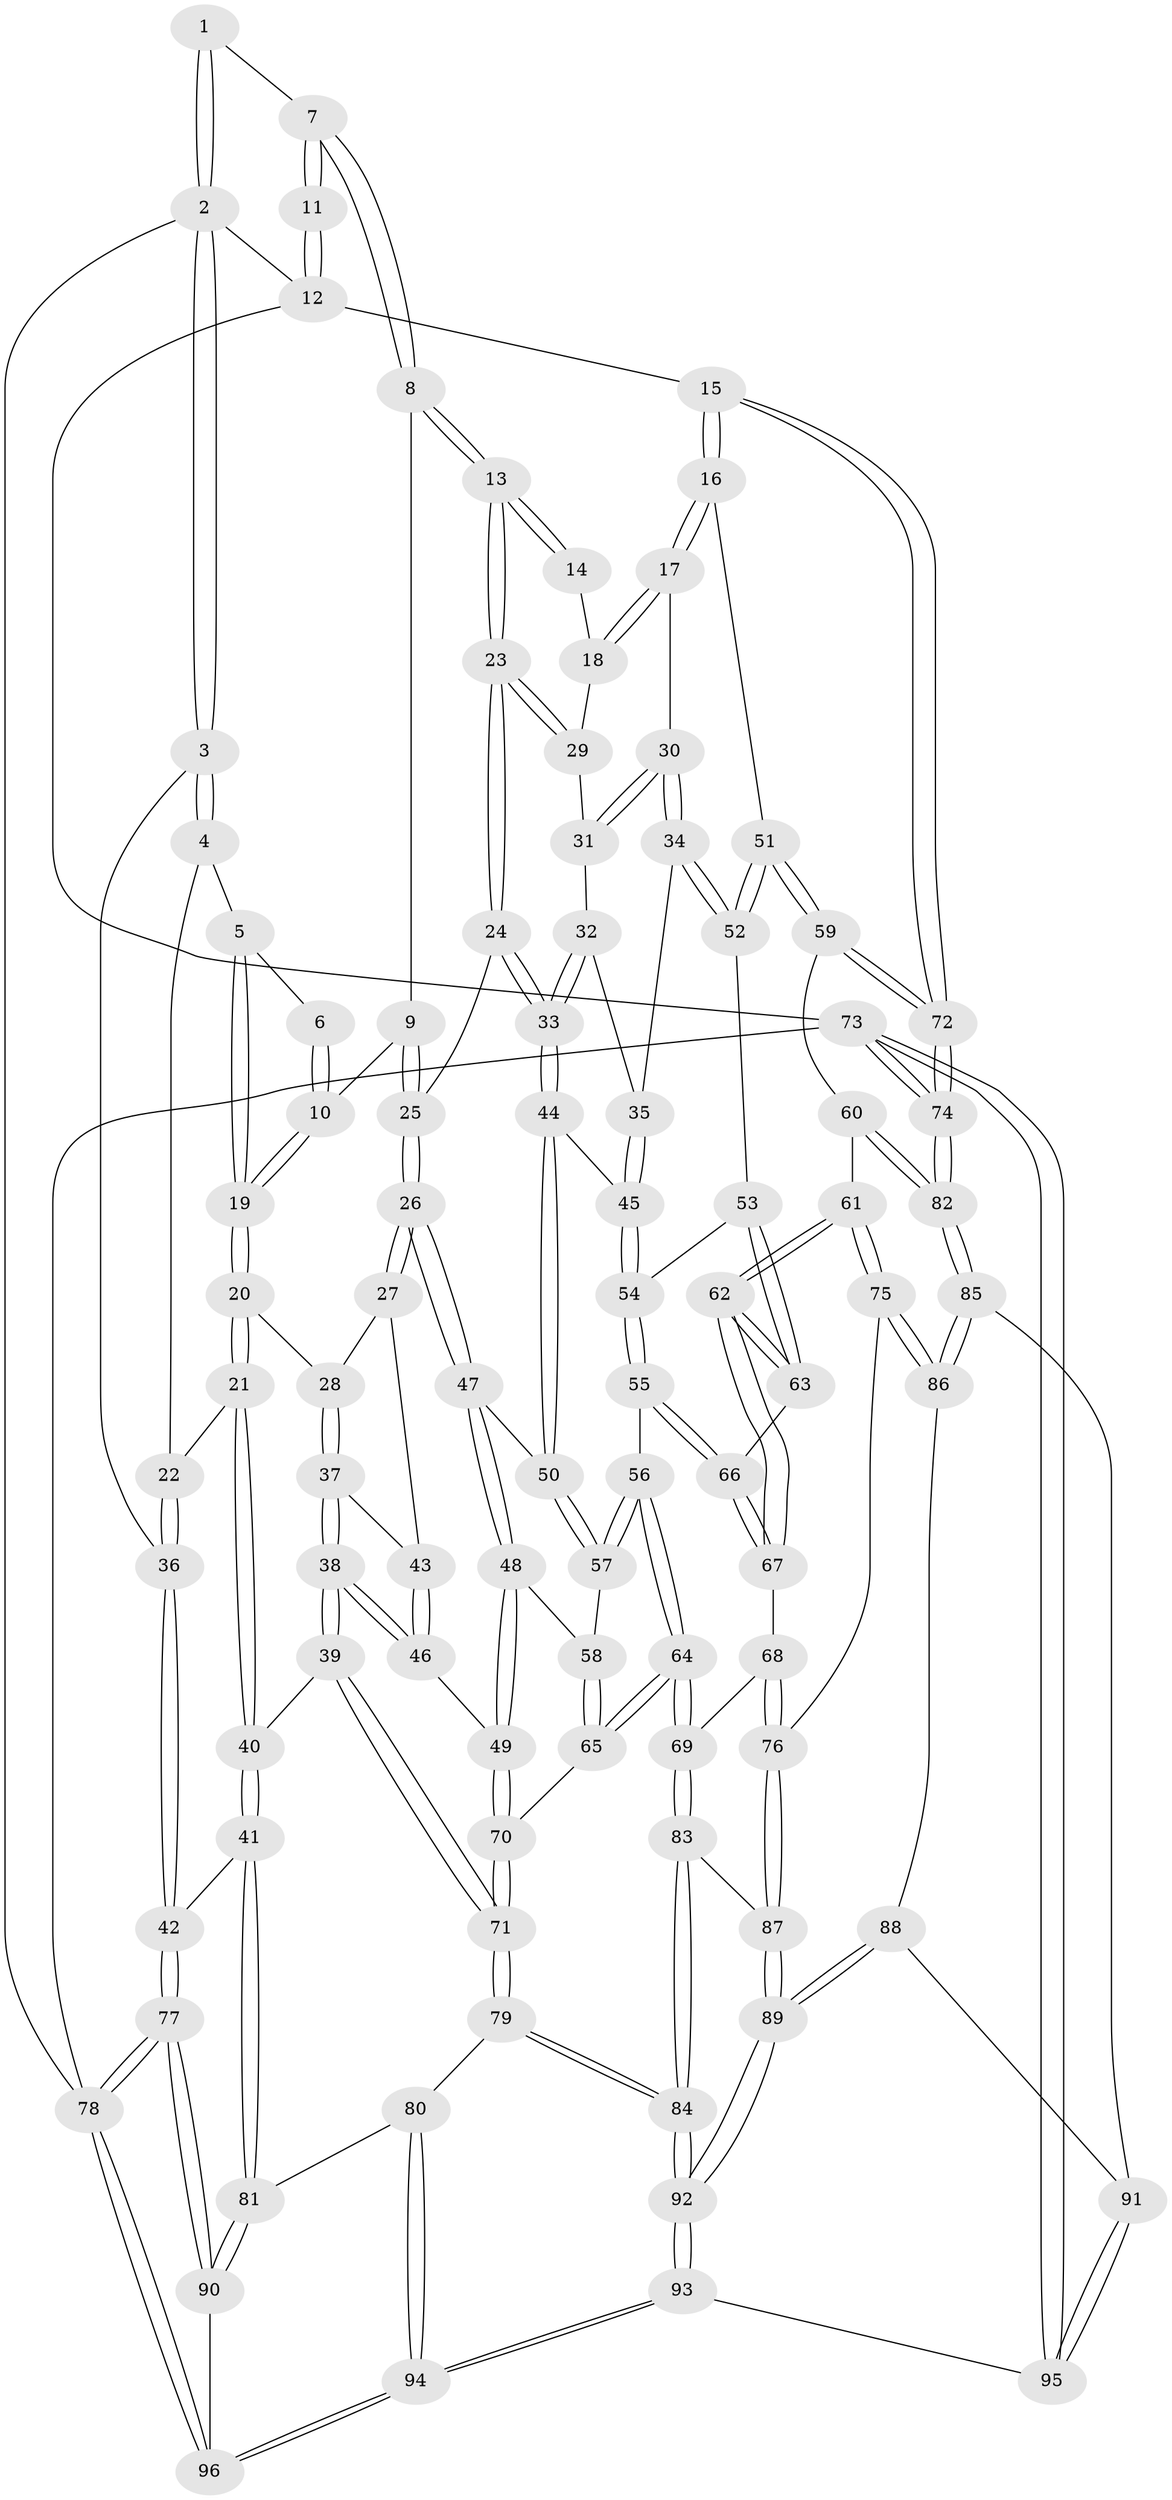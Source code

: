 // coarse degree distribution, {4: 0.41818181818181815, 2: 0.01818181818181818, 5: 0.41818181818181815, 3: 0.09090909090909091, 6: 0.03636363636363636, 8: 0.01818181818181818}
// Generated by graph-tools (version 1.1) at 2025/42/03/06/25 10:42:33]
// undirected, 96 vertices, 237 edges
graph export_dot {
graph [start="1"]
  node [color=gray90,style=filled];
  1 [pos="+0.3147819886019992+0"];
  2 [pos="+0+0"];
  3 [pos="+0+0"];
  4 [pos="+0.07904135976983427+0.14237685590644833"];
  5 [pos="+0.09258718716148355+0.14321463342340435"];
  6 [pos="+0.2230341256376483+0.030530191529256456"];
  7 [pos="+0.46711757240731916+0"];
  8 [pos="+0.47228136745387844+0.013190828817390145"];
  9 [pos="+0.303491226849101+0.19918475546006884"];
  10 [pos="+0.28884970946867267+0.20103890039987557"];
  11 [pos="+1+0"];
  12 [pos="+1+0"];
  13 [pos="+0.5682784473706773+0.18905818781485786"];
  14 [pos="+0.7620773389395954+0.08662905766720332"];
  15 [pos="+1+0.20727871065407666"];
  16 [pos="+1+0.24350610537627435"];
  17 [pos="+0.878035417291311+0.27375966795020773"];
  18 [pos="+0.7716297282218264+0.2443078496908235"];
  19 [pos="+0.237548670049593+0.22750469148745953"];
  20 [pos="+0.21136855976483465+0.3217528319857099"];
  21 [pos="+0.14859127386056864+0.34613654241280406"];
  22 [pos="+0.06972830944618719+0.3209834583796359"];
  23 [pos="+0.5707973646924747+0.21648764351287555"];
  24 [pos="+0.5529142649932687+0.24837545990657725"];
  25 [pos="+0.44906351461732485+0.3363350909329308"];
  26 [pos="+0.4474350958211307+0.34214610516479155"];
  27 [pos="+0.39998634346681333+0.36126912573850845"];
  28 [pos="+0.21419737179284687+0.3250549604222406"];
  29 [pos="+0.71117189760781+0.2664489737722021"];
  30 [pos="+0.7693970907569145+0.4052414966102455"];
  31 [pos="+0.711203906344693+0.26685725470994576"];
  32 [pos="+0.7058582924668606+0.28427002163590825"];
  33 [pos="+0.6470725180512105+0.41750528929520403"];
  34 [pos="+0.7693069938382842+0.40561121845113146"];
  35 [pos="+0.7038643959379365+0.40919723807468505"];
  36 [pos="+0+0.4332977057471185"];
  37 [pos="+0.24498332072015222+0.3949587463734878"];
  38 [pos="+0.212132601823308+0.5603426005090958"];
  39 [pos="+0.2030774339310407+0.5687753650756248"];
  40 [pos="+0.10304323362952693+0.5633282620550544"];
  41 [pos="+0.021234258618855528+0.5876098102055748"];
  42 [pos="+0+0.549003280288047"];
  43 [pos="+0.3323673082979269+0.417781974407151"];
  44 [pos="+0.6479508982778834+0.42090999045953115"];
  45 [pos="+0.6481721198526927+0.4211312575496398"];
  46 [pos="+0.3212242648274136+0.5165998205120221"];
  47 [pos="+0.45391479885542646+0.36200932689885473"];
  48 [pos="+0.37800104680449503+0.5223163540569137"];
  49 [pos="+0.3723631440497695+0.5257817502069413"];
  50 [pos="+0.5051757279984661+0.43574155591465763"];
  51 [pos="+0.8864895992843256+0.4933176184626483"];
  52 [pos="+0.8077824437035549+0.46959312521945995"];
  53 [pos="+0.7736648943384766+0.4951618786437724"];
  54 [pos="+0.6522817372491925+0.4915256401814869"];
  55 [pos="+0.643587954323222+0.5122141675827019"];
  56 [pos="+0.5318031829228094+0.5193877538576029"];
  57 [pos="+0.5097175138503947+0.48309092318272717"];
  58 [pos="+0.4313264640530007+0.5213598692849746"];
  59 [pos="+0.8903554214892346+0.5399933886752377"];
  60 [pos="+0.8491002104619854+0.6322187657050328"];
  61 [pos="+0.7937065193556813+0.6551797111158919"];
  62 [pos="+0.7768000381859543+0.644811542492031"];
  63 [pos="+0.7567181841078571+0.5349072108813466"];
  64 [pos="+0.5109823617680294+0.6415437047036994"];
  65 [pos="+0.5104111295254433+0.6412333087405221"];
  66 [pos="+0.6604216158980671+0.5707701192949323"];
  67 [pos="+0.6586683091643696+0.6195714189241351"];
  68 [pos="+0.6520062664498546+0.6253478045427703"];
  69 [pos="+0.5131938213151603+0.6459525750896007"];
  70 [pos="+0.4011512147351834+0.6013046986677336"];
  71 [pos="+0.2904636103379589+0.6980726884134292"];
  72 [pos="+1+0.7455519324275924"];
  73 [pos="+1+1"];
  74 [pos="+1+0.9322202842415517"];
  75 [pos="+0.7761192269344821+0.748420007138192"];
  76 [pos="+0.6595128865258978+0.7319874819232015"];
  77 [pos="+0+1"];
  78 [pos="+0+1"];
  79 [pos="+0.3076099392748783+0.7699293731632284"];
  80 [pos="+0.2795156498896101+0.7906929828545112"];
  81 [pos="+0.13130294031439685+0.8423429166679407"];
  82 [pos="+1+0.8734553235521606"];
  83 [pos="+0.5056219484746219+0.6793220507284025"];
  84 [pos="+0.37871799748990487+0.7910465631736858"];
  85 [pos="+0.9361099335627545+0.8419661393243784"];
  86 [pos="+0.7819312878104008+0.7672293797309868"];
  87 [pos="+0.6048263363344688+0.7938471532266632"];
  88 [pos="+0.7672746726693235+0.7874226376184433"];
  89 [pos="+0.6088206242850233+0.889454633958239"];
  90 [pos="+0.12836046058629+0.8474623726914468"];
  91 [pos="+0.7756652616650143+0.9081974006180517"];
  92 [pos="+0.557436898423347+1"];
  93 [pos="+0.5686836504538666+1"];
  94 [pos="+0.2977271838451758+1"];
  95 [pos="+0.5808267376507479+1"];
  96 [pos="+0.28820080836098716+1"];
  1 -- 2;
  1 -- 2;
  1 -- 7;
  2 -- 3;
  2 -- 3;
  2 -- 12;
  2 -- 78;
  3 -- 4;
  3 -- 4;
  3 -- 36;
  4 -- 5;
  4 -- 22;
  5 -- 6;
  5 -- 19;
  5 -- 19;
  6 -- 10;
  6 -- 10;
  7 -- 8;
  7 -- 8;
  7 -- 11;
  7 -- 11;
  8 -- 9;
  8 -- 13;
  8 -- 13;
  9 -- 10;
  9 -- 25;
  9 -- 25;
  10 -- 19;
  10 -- 19;
  11 -- 12;
  11 -- 12;
  12 -- 15;
  12 -- 73;
  13 -- 14;
  13 -- 14;
  13 -- 23;
  13 -- 23;
  14 -- 18;
  15 -- 16;
  15 -- 16;
  15 -- 72;
  15 -- 72;
  16 -- 17;
  16 -- 17;
  16 -- 51;
  17 -- 18;
  17 -- 18;
  17 -- 30;
  18 -- 29;
  19 -- 20;
  19 -- 20;
  20 -- 21;
  20 -- 21;
  20 -- 28;
  21 -- 22;
  21 -- 40;
  21 -- 40;
  22 -- 36;
  22 -- 36;
  23 -- 24;
  23 -- 24;
  23 -- 29;
  23 -- 29;
  24 -- 25;
  24 -- 33;
  24 -- 33;
  25 -- 26;
  25 -- 26;
  26 -- 27;
  26 -- 27;
  26 -- 47;
  26 -- 47;
  27 -- 28;
  27 -- 43;
  28 -- 37;
  28 -- 37;
  29 -- 31;
  30 -- 31;
  30 -- 31;
  30 -- 34;
  30 -- 34;
  31 -- 32;
  32 -- 33;
  32 -- 33;
  32 -- 35;
  33 -- 44;
  33 -- 44;
  34 -- 35;
  34 -- 52;
  34 -- 52;
  35 -- 45;
  35 -- 45;
  36 -- 42;
  36 -- 42;
  37 -- 38;
  37 -- 38;
  37 -- 43;
  38 -- 39;
  38 -- 39;
  38 -- 46;
  38 -- 46;
  39 -- 40;
  39 -- 71;
  39 -- 71;
  40 -- 41;
  40 -- 41;
  41 -- 42;
  41 -- 81;
  41 -- 81;
  42 -- 77;
  42 -- 77;
  43 -- 46;
  43 -- 46;
  44 -- 45;
  44 -- 50;
  44 -- 50;
  45 -- 54;
  45 -- 54;
  46 -- 49;
  47 -- 48;
  47 -- 48;
  47 -- 50;
  48 -- 49;
  48 -- 49;
  48 -- 58;
  49 -- 70;
  49 -- 70;
  50 -- 57;
  50 -- 57;
  51 -- 52;
  51 -- 52;
  51 -- 59;
  51 -- 59;
  52 -- 53;
  53 -- 54;
  53 -- 63;
  53 -- 63;
  54 -- 55;
  54 -- 55;
  55 -- 56;
  55 -- 66;
  55 -- 66;
  56 -- 57;
  56 -- 57;
  56 -- 64;
  56 -- 64;
  57 -- 58;
  58 -- 65;
  58 -- 65;
  59 -- 60;
  59 -- 72;
  59 -- 72;
  60 -- 61;
  60 -- 82;
  60 -- 82;
  61 -- 62;
  61 -- 62;
  61 -- 75;
  61 -- 75;
  62 -- 63;
  62 -- 63;
  62 -- 67;
  62 -- 67;
  63 -- 66;
  64 -- 65;
  64 -- 65;
  64 -- 69;
  64 -- 69;
  65 -- 70;
  66 -- 67;
  66 -- 67;
  67 -- 68;
  68 -- 69;
  68 -- 76;
  68 -- 76;
  69 -- 83;
  69 -- 83;
  70 -- 71;
  70 -- 71;
  71 -- 79;
  71 -- 79;
  72 -- 74;
  72 -- 74;
  73 -- 74;
  73 -- 74;
  73 -- 95;
  73 -- 95;
  73 -- 78;
  74 -- 82;
  74 -- 82;
  75 -- 76;
  75 -- 86;
  75 -- 86;
  76 -- 87;
  76 -- 87;
  77 -- 78;
  77 -- 78;
  77 -- 90;
  77 -- 90;
  78 -- 96;
  78 -- 96;
  79 -- 80;
  79 -- 84;
  79 -- 84;
  80 -- 81;
  80 -- 94;
  80 -- 94;
  81 -- 90;
  81 -- 90;
  82 -- 85;
  82 -- 85;
  83 -- 84;
  83 -- 84;
  83 -- 87;
  84 -- 92;
  84 -- 92;
  85 -- 86;
  85 -- 86;
  85 -- 91;
  86 -- 88;
  87 -- 89;
  87 -- 89;
  88 -- 89;
  88 -- 89;
  88 -- 91;
  89 -- 92;
  89 -- 92;
  90 -- 96;
  91 -- 95;
  91 -- 95;
  92 -- 93;
  92 -- 93;
  93 -- 94;
  93 -- 94;
  93 -- 95;
  94 -- 96;
  94 -- 96;
}
